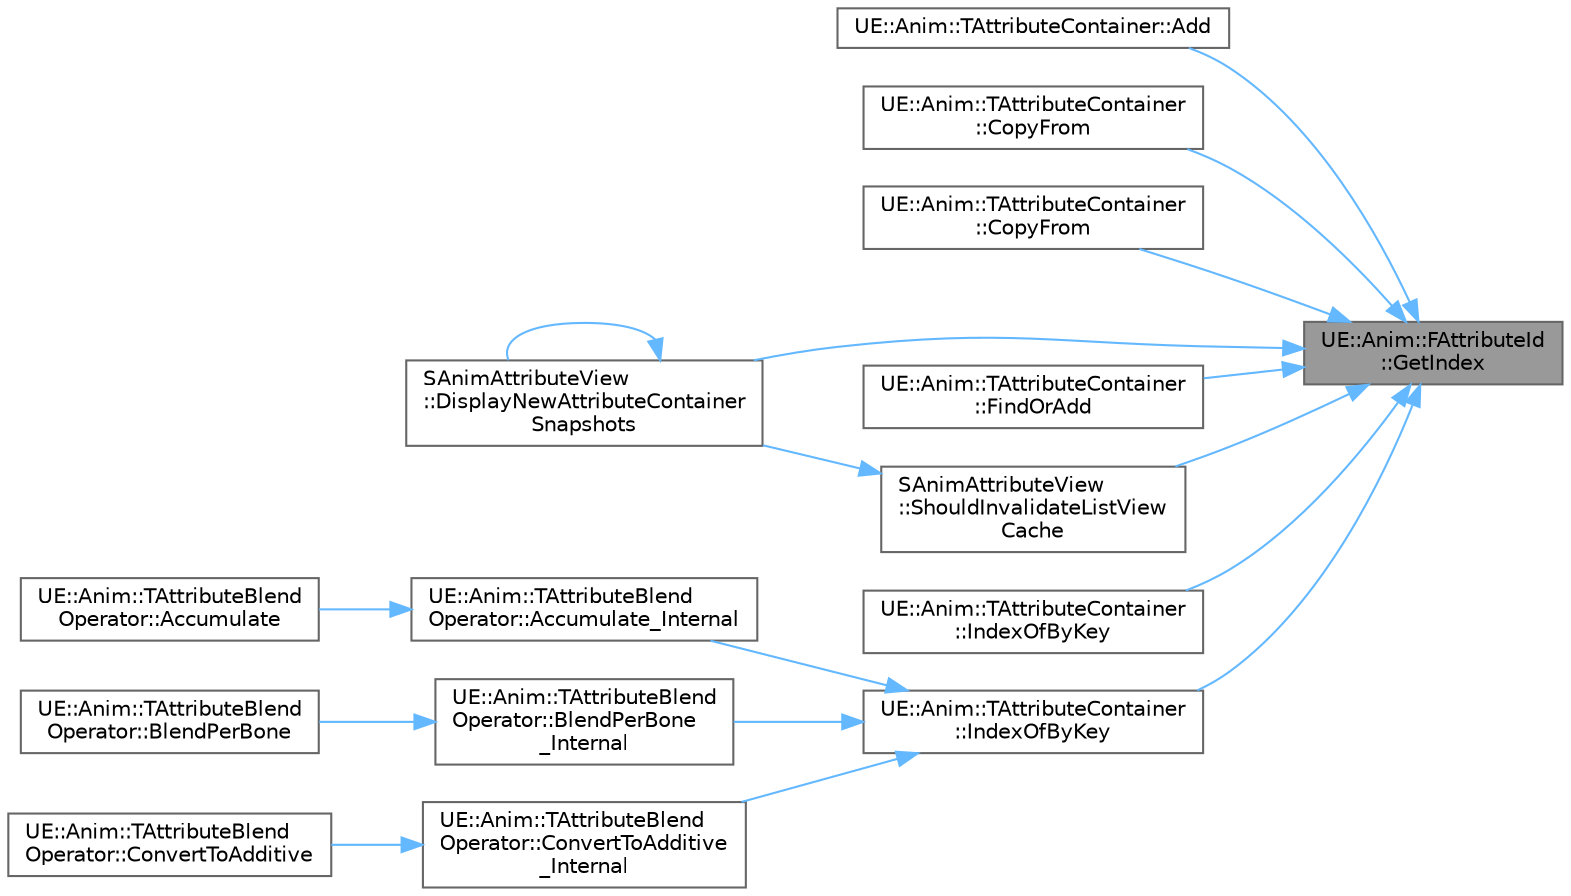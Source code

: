 digraph "UE::Anim::FAttributeId::GetIndex"
{
 // INTERACTIVE_SVG=YES
 // LATEX_PDF_SIZE
  bgcolor="transparent";
  edge [fontname=Helvetica,fontsize=10,labelfontname=Helvetica,labelfontsize=10];
  node [fontname=Helvetica,fontsize=10,shape=box,height=0.2,width=0.4];
  rankdir="RL";
  Node1 [id="Node000001",label="UE::Anim::FAttributeId\l::GetIndex",height=0.2,width=0.4,color="gray40", fillcolor="grey60", style="filled", fontcolor="black",tooltip=" "];
  Node1 -> Node2 [id="edge1_Node000001_Node000002",dir="back",color="steelblue1",style="solid",tooltip=" "];
  Node2 [id="Node000002",label="UE::Anim::TAttributeContainer::Add",height=0.2,width=0.4,color="grey40", fillcolor="white", style="filled",URL="$da/dc1/structUE_1_1Anim_1_1TAttributeContainer.html#a24232cfc19b2265d40d6c043e0eb2f42",tooltip="Adds a new attribute type/value entry for the specified InScriptType."];
  Node1 -> Node3 [id="edge2_Node000001_Node000003",dir="back",color="steelblue1",style="solid",tooltip=" "];
  Node3 [id="Node000003",label="UE::Anim::TAttributeContainer\l::CopyFrom",height=0.2,width=0.4,color="grey40", fillcolor="white", style="filled",URL="$da/dc1/structUE_1_1Anim_1_1TAttributeContainer.html#a7fdacbfac88812619b20c378017cac97",tooltip=" "];
  Node1 -> Node4 [id="edge3_Node000001_Node000004",dir="back",color="steelblue1",style="solid",tooltip=" "];
  Node4 [id="Node000004",label="UE::Anim::TAttributeContainer\l::CopyFrom",height=0.2,width=0.4,color="grey40", fillcolor="white", style="filled",URL="$da/dc1/structUE_1_1Anim_1_1TAttributeContainer.html#abb9a5cf2d4247f515d3a3ac3b70e94e4",tooltip=" "];
  Node1 -> Node5 [id="edge4_Node000001_Node000005",dir="back",color="steelblue1",style="solid",tooltip=" "];
  Node5 [id="Node000005",label="SAnimAttributeView\l::DisplayNewAttributeContainer\lSnapshots",height=0.2,width=0.4,color="grey40", fillcolor="white", style="filled",URL="$d8/d34/classSAnimAttributeView.html#acd8a6c8c55d5dc78a0e787ba319fcd4e",tooltip=" "];
  Node5 -> Node5 [id="edge5_Node000005_Node000005",dir="back",color="steelblue1",style="solid",tooltip=" "];
  Node1 -> Node6 [id="edge6_Node000001_Node000006",dir="back",color="steelblue1",style="solid",tooltip=" "];
  Node6 [id="Node000006",label="UE::Anim::TAttributeContainer\l::FindOrAdd",height=0.2,width=0.4,color="grey40", fillcolor="white", style="filled",URL="$da/dc1/structUE_1_1Anim_1_1TAttributeContainer.html#aed652af286a87edf4b41eb4264cbef37",tooltip="Adds, if not yet existing, a new attribute type/value entry for the specified InScriptType."];
  Node1 -> Node7 [id="edge7_Node000001_Node000007",dir="back",color="steelblue1",style="solid",tooltip=" "];
  Node7 [id="Node000007",label="UE::Anim::TAttributeContainer\l::IndexOfByKey",height=0.2,width=0.4,color="grey40", fillcolor="white", style="filled",URL="$da/dc1/structUE_1_1Anim_1_1TAttributeContainer.html#a3545f896c077f9de1f104f01a38a641e",tooltip="Tries to find and return the indedx of a attribute type/value entry of the specified AttributeType."];
  Node7 -> Node8 [id="edge8_Node000007_Node000008",dir="back",color="steelblue1",style="solid",tooltip=" "];
  Node8 [id="Node000008",label="UE::Anim::TAttributeBlend\lOperator::Accumulate_Internal",height=0.2,width=0.4,color="grey40", fillcolor="white", style="filled",URL="$df/d2e/classUE_1_1Anim_1_1TAttributeBlendOperator.html#a196d850aee96dc6c160ecce44b3287d7",tooltip=" "];
  Node8 -> Node9 [id="edge9_Node000008_Node000009",dir="back",color="steelblue1",style="solid",tooltip=" "];
  Node9 [id="Node000009",label="UE::Anim::TAttributeBlend\lOperator::Accumulate",height=0.2,width=0.4,color="grey40", fillcolor="white", style="filled",URL="$df/d2e/classUE_1_1Anim_1_1TAttributeBlendOperator.html#a6537bacd91aed5b94fae5eed094a452b",tooltip="Begin IAttributeBlendOperator overrides."];
  Node7 -> Node10 [id="edge10_Node000007_Node000010",dir="back",color="steelblue1",style="solid",tooltip=" "];
  Node10 [id="Node000010",label="UE::Anim::TAttributeBlend\lOperator::BlendPerBone\l_Internal",height=0.2,width=0.4,color="grey40", fillcolor="white", style="filled",URL="$df/d2e/classUE_1_1Anim_1_1TAttributeBlendOperator.html#a71a6945001d6031c9b4b93239971f9e1",tooltip=" "];
  Node10 -> Node11 [id="edge11_Node000010_Node000011",dir="back",color="steelblue1",style="solid",tooltip=" "];
  Node11 [id="Node000011",label="UE::Anim::TAttributeBlend\lOperator::BlendPerBone",height=0.2,width=0.4,color="grey40", fillcolor="white", style="filled",URL="$df/d2e/classUE_1_1Anim_1_1TAttributeBlendOperator.html#afda1d14c21835b593b9521e6d3de9940",tooltip="Invoked when two or multiple sets of attribute container inputs are to be blended together,..."];
  Node7 -> Node12 [id="edge12_Node000007_Node000012",dir="back",color="steelblue1",style="solid",tooltip=" "];
  Node12 [id="Node000012",label="UE::Anim::TAttributeBlend\lOperator::ConvertToAdditive\l_Internal",height=0.2,width=0.4,color="grey40", fillcolor="white", style="filled",URL="$df/d2e/classUE_1_1Anim_1_1TAttributeBlendOperator.html#ae343b9cbea3fc7eaa617556c7087d011",tooltip=" "];
  Node12 -> Node13 [id="edge13_Node000012_Node000013",dir="back",color="steelblue1",style="solid",tooltip=" "];
  Node13 [id="Node000013",label="UE::Anim::TAttributeBlend\lOperator::ConvertToAdditive",height=0.2,width=0.4,color="grey40", fillcolor="white", style="filled",URL="$df/d2e/classUE_1_1Anim_1_1TAttributeBlendOperator.html#a22a17d2bc8576e06a5b0bc6fd160300c",tooltip="Invoked when an attribute container is supposed to be made additive with regards to container B."];
  Node1 -> Node14 [id="edge14_Node000001_Node000014",dir="back",color="steelblue1",style="solid",tooltip=" "];
  Node14 [id="Node000014",label="UE::Anim::TAttributeContainer\l::IndexOfByKey",height=0.2,width=0.4,color="grey40", fillcolor="white", style="filled",URL="$da/dc1/structUE_1_1Anim_1_1TAttributeContainer.html#a81398dcd95620a609465dd83d949e7ab",tooltip="Tries to find and return the indedx of a attribute type/value entry of the specified AttributeType."];
  Node1 -> Node15 [id="edge15_Node000001_Node000015",dir="back",color="steelblue1",style="solid",tooltip=" "];
  Node15 [id="Node000015",label="SAnimAttributeView\l::ShouldInvalidateListView\lCache",height=0.2,width=0.4,color="grey40", fillcolor="white", style="filled",URL="$d8/d34/classSAnimAttributeView.html#a715940b65bead0b89d82186689032424",tooltip=" "];
  Node15 -> Node5 [id="edge16_Node000015_Node000005",dir="back",color="steelblue1",style="solid",tooltip=" "];
}

